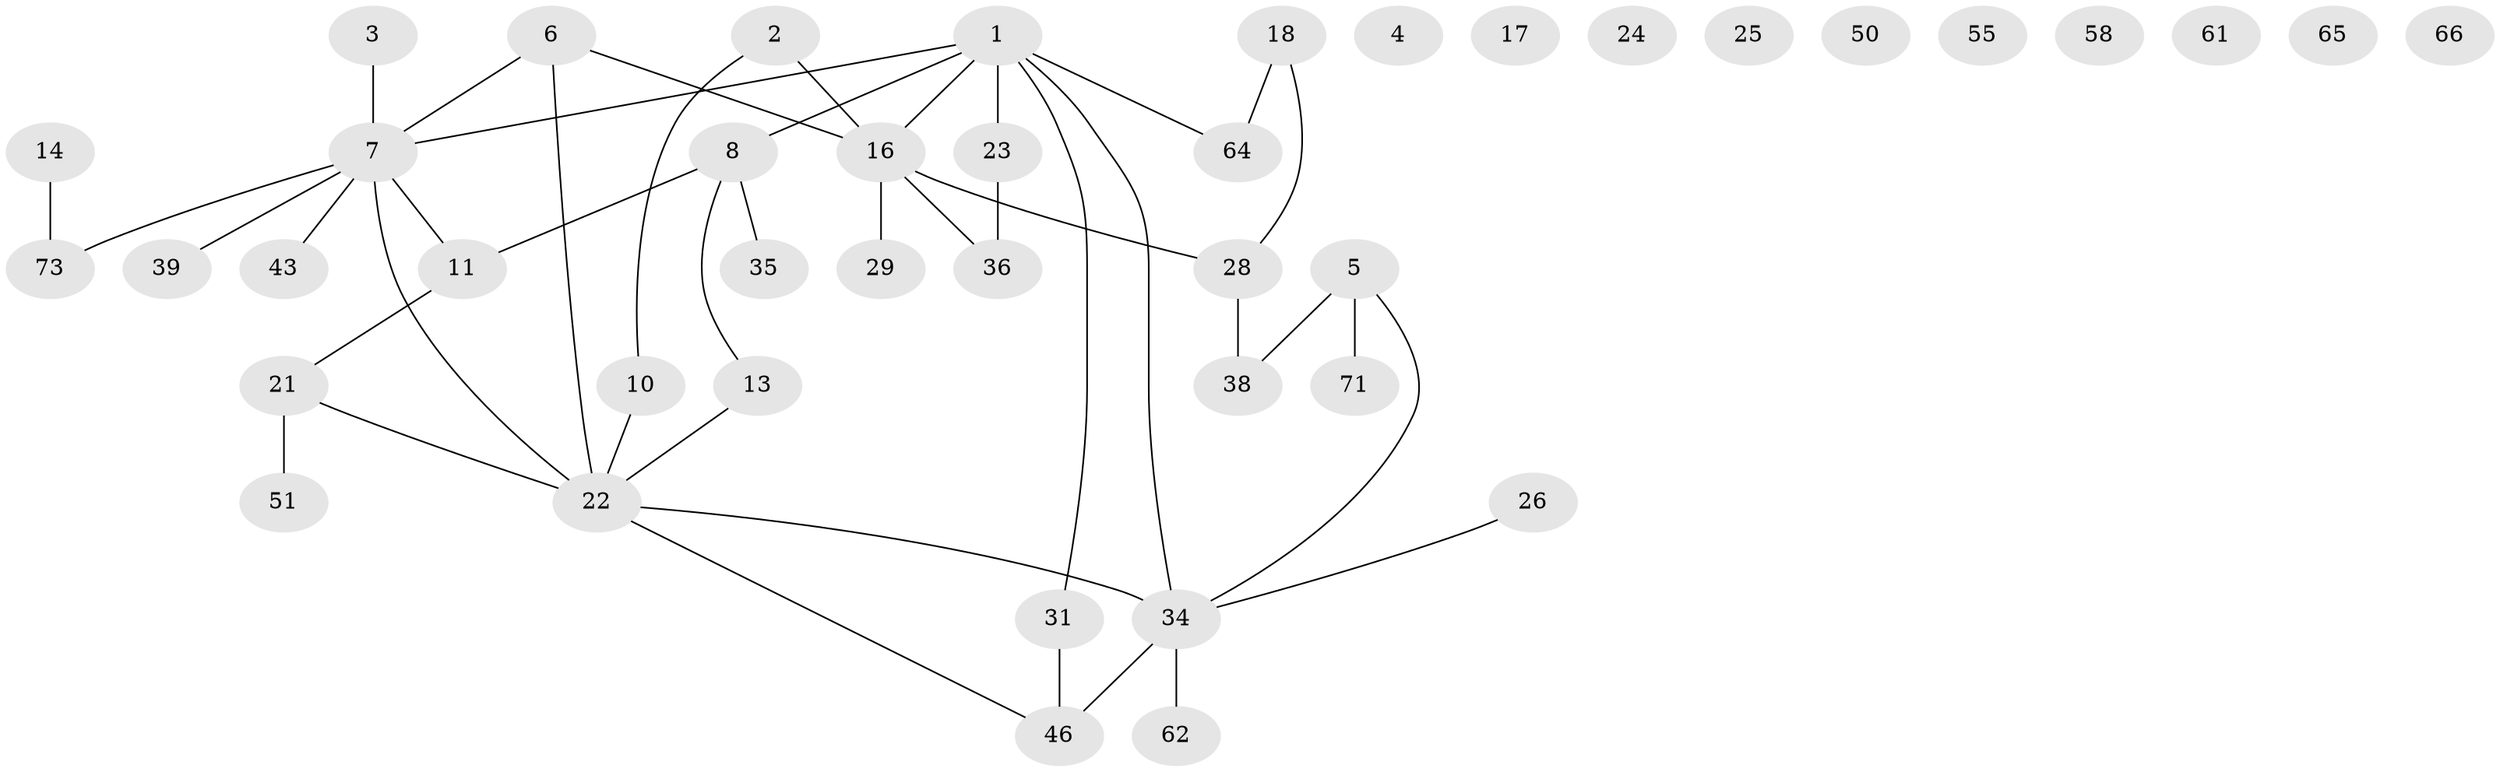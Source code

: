 // original degree distribution, {3: 0.11904761904761904, 2: 0.2976190476190476, 1: 0.32142857142857145, 0: 0.08333333333333333, 6: 0.011904761904761904, 5: 0.08333333333333333, 4: 0.08333333333333333}
// Generated by graph-tools (version 1.1) at 2025/13/03/09/25 04:13:06]
// undirected, 42 vertices, 43 edges
graph export_dot {
graph [start="1"]
  node [color=gray90,style=filled];
  1 [super="+9"];
  2;
  3;
  4;
  5 [super="+15"];
  6 [super="+32"];
  7 [super="+82+49+12"];
  8 [super="+30+44+60+41"];
  10 [super="+84+74"];
  11 [super="+75"];
  13 [super="+52"];
  14 [super="+57"];
  16 [super="+37+20+59"];
  17 [super="+69"];
  18;
  21 [super="+68+54"];
  22 [super="+33+47"];
  23 [super="+27"];
  24;
  25;
  26 [super="+48"];
  28 [super="+67"];
  29;
  31;
  34 [super="+56+70"];
  35;
  36 [super="+40+45"];
  38;
  39;
  43;
  46 [super="+72"];
  50 [super="+63"];
  51;
  55;
  58;
  61;
  62;
  64;
  65 [super="+77"];
  66;
  71;
  73 [super="+76"];
  1 -- 7;
  1 -- 16;
  1 -- 64;
  1 -- 34;
  1 -- 23;
  1 -- 8;
  1 -- 31;
  2 -- 16;
  2 -- 10;
  3 -- 7;
  5 -- 71;
  5 -- 38;
  5 -- 34;
  6 -- 7;
  6 -- 22;
  6 -- 16;
  7 -- 73;
  7 -- 22 [weight=2];
  7 -- 39;
  7 -- 11;
  7 -- 43;
  8 -- 11;
  8 -- 35;
  8 -- 13;
  10 -- 22;
  11 -- 21;
  13 -- 22;
  14 -- 73;
  16 -- 36 [weight=2];
  16 -- 29;
  16 -- 28;
  18 -- 64;
  18 -- 28;
  21 -- 51;
  21 -- 22;
  22 -- 34;
  22 -- 46;
  23 -- 36;
  26 -- 34;
  28 -- 38;
  31 -- 46;
  34 -- 62;
  34 -- 46 [weight=2];
}
